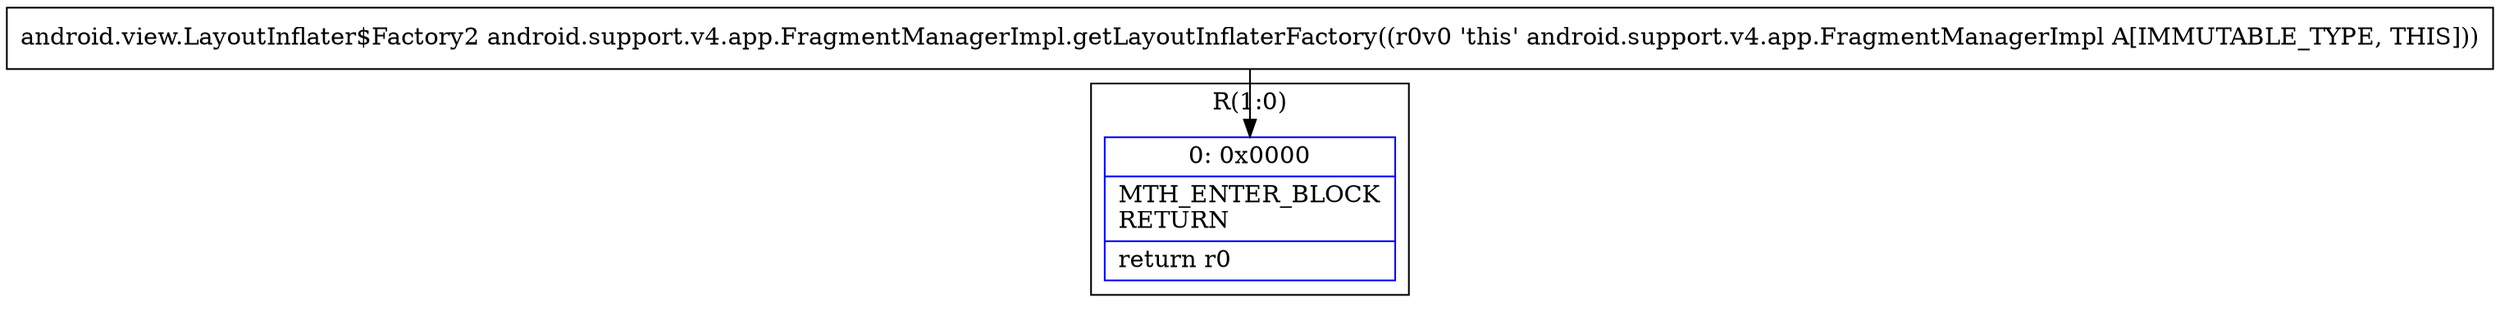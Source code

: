digraph "CFG forandroid.support.v4.app.FragmentManagerImpl.getLayoutInflaterFactory()Landroid\/view\/LayoutInflater$Factory2;" {
subgraph cluster_Region_1293928609 {
label = "R(1:0)";
node [shape=record,color=blue];
Node_0 [shape=record,label="{0\:\ 0x0000|MTH_ENTER_BLOCK\lRETURN\l|return r0\l}"];
}
MethodNode[shape=record,label="{android.view.LayoutInflater$Factory2 android.support.v4.app.FragmentManagerImpl.getLayoutInflaterFactory((r0v0 'this' android.support.v4.app.FragmentManagerImpl A[IMMUTABLE_TYPE, THIS])) }"];
MethodNode -> Node_0;
}

